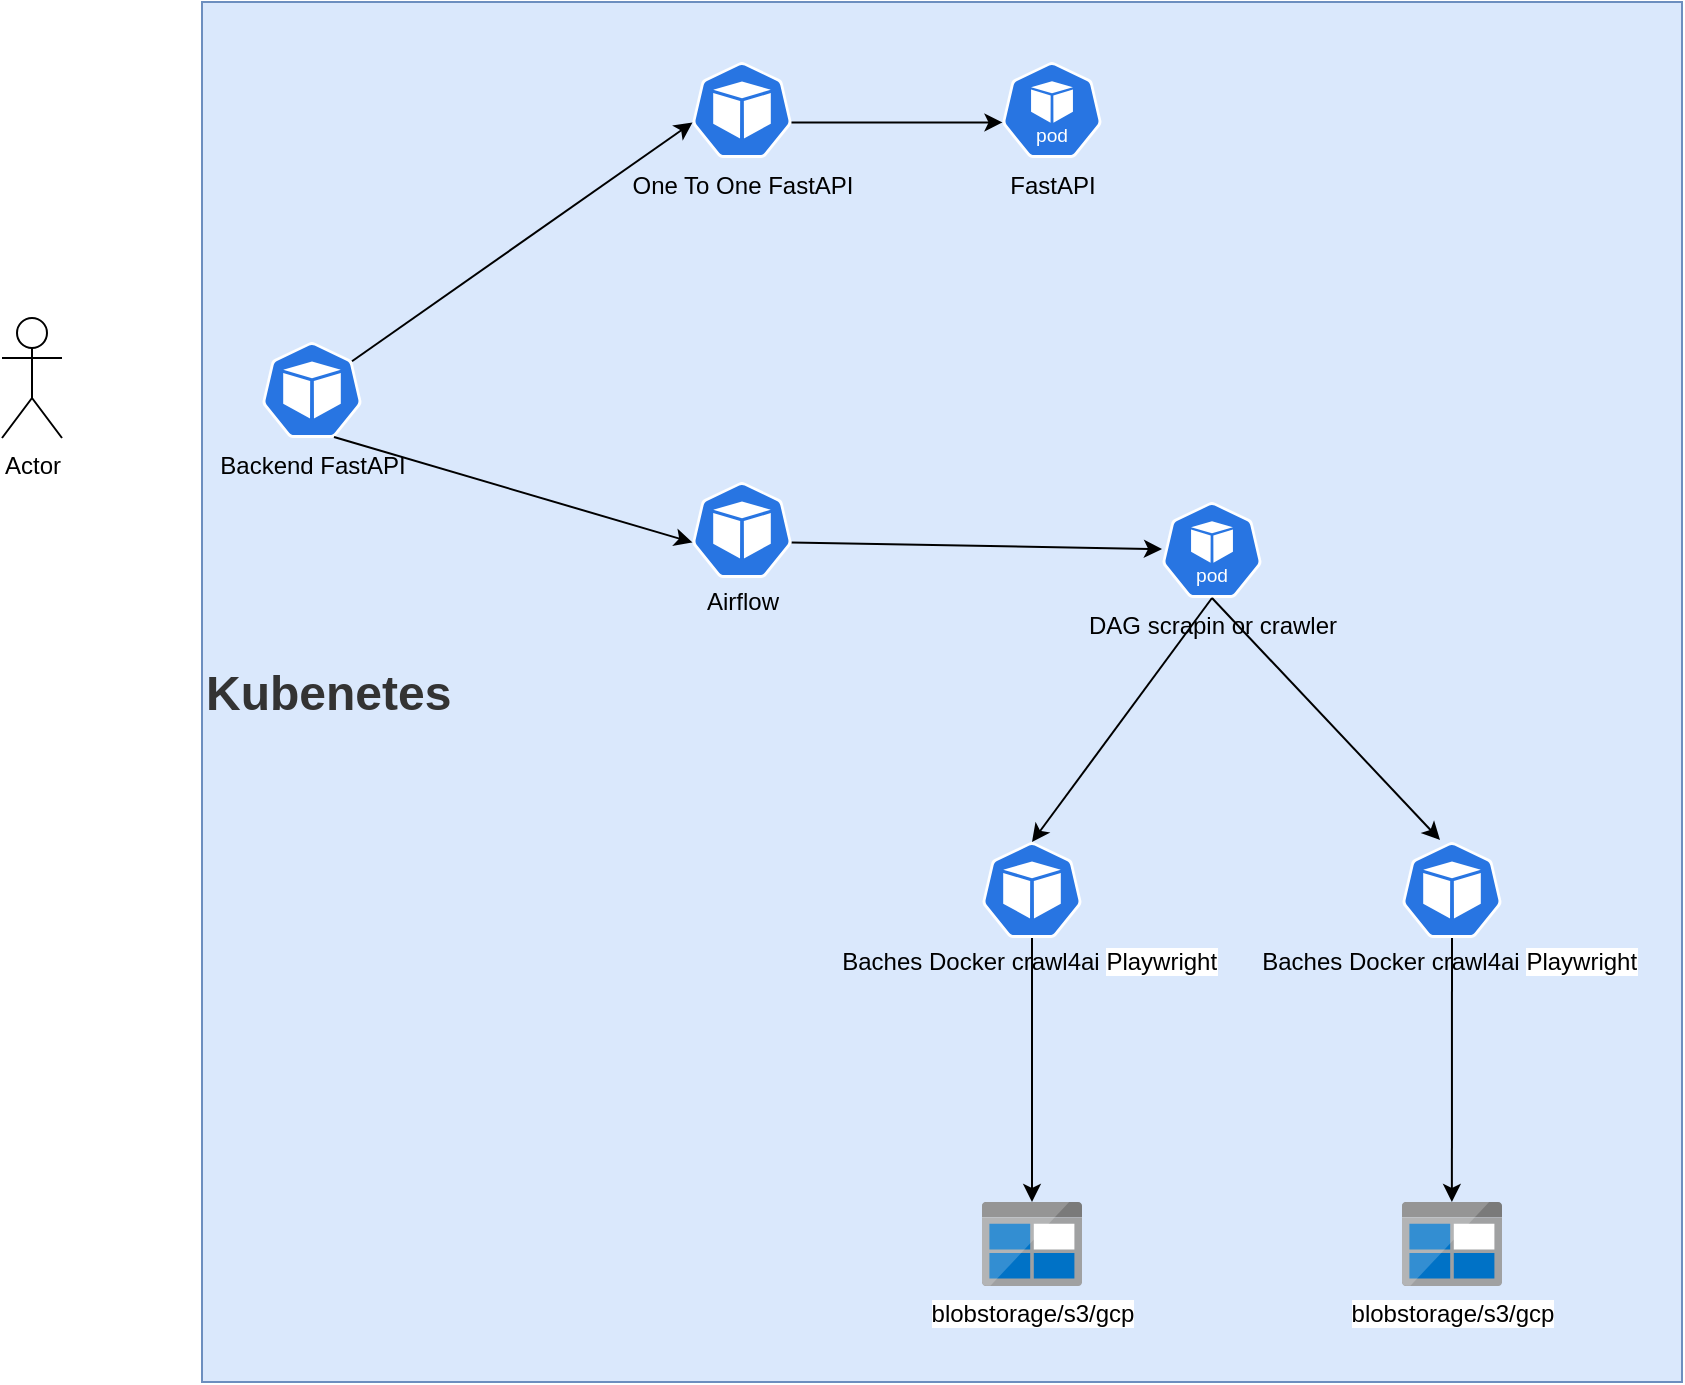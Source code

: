 <mxfile>
    <diagram id="LlUbqy36NeuKvJXh-yB1" name="Page-1">
        <mxGraphModel dx="1086" dy="559" grid="1" gridSize="10" guides="1" tooltips="1" connect="1" arrows="1" fold="1" page="1" pageScale="1" pageWidth="850" pageHeight="1100" math="0" shadow="0">
            <root>
                <mxCell id="0"/>
                <mxCell id="1" parent="0"/>
                <mxCell id="26" value="&lt;h1 style=&quot;padding-top: 1px; margin-top: 16.08px;&quot;&gt;&lt;font style=&quot;color: rgb(51, 51, 51);&quot;&gt;Kubenetes&lt;/font&gt;&lt;/h1&gt;" style="rounded=0;whiteSpace=wrap;html=1;fillColor=#dae8fc;strokeColor=#6c8ebf;align=left;" parent="1" vertex="1">
                    <mxGeometry x="130" y="10" width="740" height="690" as="geometry"/>
                </mxCell>
                <mxCell id="2" value="FastAPI" style="aspect=fixed;sketch=0;html=1;dashed=0;whitespace=wrap;verticalLabelPosition=bottom;verticalAlign=top;fillColor=#2875E2;strokeColor=#ffffff;points=[[0.005,0.63,0],[0.1,0.2,0],[0.9,0.2,0],[0.5,0,0],[0.995,0.63,0],[0.72,0.99,0],[0.5,1,0],[0.28,0.99,0]];shape=mxgraph.kubernetes.icon2;kubernetesLabel=1;prIcon=pod" parent="1" vertex="1">
                    <mxGeometry x="530" y="40" width="50" height="48" as="geometry"/>
                </mxCell>
                <mxCell id="3" value="Backend FastAPI" style="aspect=fixed;sketch=0;html=1;dashed=0;whitespace=wrap;verticalLabelPosition=bottom;verticalAlign=top;fillColor=#2875E2;strokeColor=#ffffff;points=[[0.005,0.63,0],[0.1,0.2,0],[0.9,0.2,0],[0.5,0,0],[0.995,0.63,0],[0.72,0.99,0],[0.5,1,0],[0.28,0.99,0]];shape=mxgraph.kubernetes.icon2;prIcon=pod" parent="1" vertex="1">
                    <mxGeometry x="160" y="180" width="50" height="48" as="geometry"/>
                </mxCell>
                <mxCell id="4" value="Actor" style="shape=umlActor;verticalLabelPosition=bottom;verticalAlign=top;html=1;outlineConnect=0;" parent="1" vertex="1">
                    <mxGeometry x="30" y="168" width="30" height="60" as="geometry"/>
                </mxCell>
                <mxCell id="5" value="One To One FastAPI" style="aspect=fixed;sketch=0;html=1;dashed=0;whitespace=wrap;verticalLabelPosition=bottom;verticalAlign=top;fillColor=#2875E2;strokeColor=#ffffff;points=[[0.005,0.63,0],[0.1,0.2,0],[0.9,0.2,0],[0.5,0,0],[0.995,0.63,0],[0.72,0.99,0],[0.5,1,0],[0.28,0.99,0]];shape=mxgraph.kubernetes.icon2;prIcon=pod" parent="1" vertex="1">
                    <mxGeometry x="375" y="40" width="50" height="48" as="geometry"/>
                </mxCell>
                <mxCell id="22" style="edgeStyle=none;html=1;exitX=0.5;exitY=1;exitDx=0;exitDy=0;exitPerimeter=0;" parent="1" source="6" target="21" edge="1">
                    <mxGeometry relative="1" as="geometry"/>
                </mxCell>
                <mxCell id="6" value="&lt;div style=&quot;line-height: 90%;&quot;&gt;&lt;font face=&quot;Helvetica&quot;&gt;Baches Docker crawl4ai&amp;nbsp;&lt;span style=&quot;text-align: start; text-wrap-mode: wrap; background-color: rgb(255, 255, 255); line-height: 90%;&quot;&gt;Playwright&lt;/span&gt;&amp;nbsp;&lt;/font&gt;&lt;/div&gt;" style="aspect=fixed;sketch=0;html=1;dashed=0;whitespace=wrap;verticalLabelPosition=bottom;verticalAlign=top;fillColor=#2875E2;strokeColor=#ffffff;points=[[0.005,0.63,0],[0.1,0.2,0],[0.9,0.2,0],[0.5,0,0],[0.995,0.63,0],[0.72,0.99,0],[0.5,1,0],[0.28,0.99,0]];shape=mxgraph.kubernetes.icon2;prIcon=pod" parent="1" vertex="1">
                    <mxGeometry x="520" y="430" width="50" height="48" as="geometry"/>
                </mxCell>
                <mxCell id="7" value="DAG scrapin or crawler" style="aspect=fixed;sketch=0;html=1;dashed=0;whitespace=wrap;verticalLabelPosition=bottom;verticalAlign=top;fillColor=#2875E2;strokeColor=#ffffff;points=[[0.005,0.63,0],[0.1,0.2,0],[0.9,0.2,0],[0.5,0,0],[0.995,0.63,0],[0.72,0.99,0],[0.5,1,0],[0.28,0.99,0]];shape=mxgraph.kubernetes.icon2;kubernetesLabel=1;prIcon=pod" parent="1" vertex="1">
                    <mxGeometry x="610" y="260" width="50" height="48" as="geometry"/>
                </mxCell>
                <mxCell id="8" style="edgeStyle=none;html=1;exitX=0.9;exitY=0.2;exitDx=0;exitDy=0;exitPerimeter=0;entryX=0.005;entryY=0.63;entryDx=0;entryDy=0;entryPerimeter=0;" parent="1" source="3" target="5" edge="1">
                    <mxGeometry relative="1" as="geometry"/>
                </mxCell>
                <mxCell id="14" style="edgeStyle=none;html=1;exitX=0.995;exitY=0.63;exitDx=0;exitDy=0;exitPerimeter=0;" parent="1" source="11" target="7" edge="1">
                    <mxGeometry relative="1" as="geometry"/>
                </mxCell>
                <mxCell id="11" value="&lt;div style=&quot;line-height: 90%;&quot;&gt;Airflow&lt;/div&gt;" style="aspect=fixed;sketch=0;html=1;dashed=0;whitespace=wrap;verticalLabelPosition=bottom;verticalAlign=top;fillColor=#2875E2;strokeColor=#ffffff;points=[[0.005,0.63,0],[0.1,0.2,0],[0.9,0.2,0],[0.5,0,0],[0.995,0.63,0],[0.72,0.99,0],[0.5,1,0],[0.28,0.99,0]];shape=mxgraph.kubernetes.icon2;prIcon=pod" parent="1" vertex="1">
                    <mxGeometry x="375" y="250" width="50" height="48" as="geometry"/>
                </mxCell>
                <mxCell id="15" style="edgeStyle=none;html=1;exitX=0.72;exitY=0.99;exitDx=0;exitDy=0;exitPerimeter=0;entryX=0.005;entryY=0.63;entryDx=0;entryDy=0;entryPerimeter=0;" parent="1" source="3" target="11" edge="1">
                    <mxGeometry relative="1" as="geometry"/>
                </mxCell>
                <mxCell id="23" style="edgeStyle=none;html=1;exitX=0.5;exitY=1;exitDx=0;exitDy=0;exitPerimeter=0;" parent="1" source="16" edge="1">
                    <mxGeometry relative="1" as="geometry">
                        <mxPoint x="754.941" y="610" as="targetPoint"/>
                    </mxGeometry>
                </mxCell>
                <mxCell id="16" value="&lt;div style=&quot;line-height: 90%;&quot;&gt;&lt;font face=&quot;Helvetica&quot;&gt;Baches Docker crawl4ai&amp;nbsp;&lt;span style=&quot;text-align: start; text-wrap-mode: wrap; background-color: rgb(255, 255, 255); line-height: 90%;&quot;&gt;Playwright&lt;/span&gt;&amp;nbsp;&lt;/font&gt;&lt;/div&gt;" style="aspect=fixed;sketch=0;html=1;dashed=0;whitespace=wrap;verticalLabelPosition=bottom;verticalAlign=top;fillColor=#2875E2;strokeColor=#ffffff;points=[[0.005,0.63,0],[0.1,0.2,0],[0.9,0.2,0],[0.5,0,0],[0.995,0.63,0],[0.72,0.99,0],[0.5,1,0],[0.28,0.99,0]];shape=mxgraph.kubernetes.icon2;prIcon=pod" parent="1" vertex="1">
                    <mxGeometry x="730" y="430" width="50" height="48" as="geometry"/>
                </mxCell>
                <mxCell id="18" style="edgeStyle=none;html=1;exitX=0.5;exitY=1;exitDx=0;exitDy=0;exitPerimeter=0;entryX=0.5;entryY=0;entryDx=0;entryDy=0;entryPerimeter=0;" parent="1" source="7" target="6" edge="1">
                    <mxGeometry relative="1" as="geometry"/>
                </mxCell>
                <mxCell id="19" style="edgeStyle=none;html=1;exitX=0.5;exitY=1;exitDx=0;exitDy=0;exitPerimeter=0;entryX=0.38;entryY=-0.021;entryDx=0;entryDy=0;entryPerimeter=0;" parent="1" source="7" target="16" edge="1">
                    <mxGeometry relative="1" as="geometry"/>
                </mxCell>
                <mxCell id="20" style="edgeStyle=none;html=1;exitX=0.995;exitY=0.63;exitDx=0;exitDy=0;exitPerimeter=0;entryX=0.005;entryY=0.63;entryDx=0;entryDy=0;entryPerimeter=0;" parent="1" source="5" target="2" edge="1">
                    <mxGeometry relative="1" as="geometry"/>
                </mxCell>
                <mxCell id="21" value="blobstorage/s3/gcp" style="image;sketch=0;aspect=fixed;html=1;points=[];align=center;fontSize=12;image=img/lib/mscae/BlobBlock.svg;" parent="1" vertex="1">
                    <mxGeometry x="520" y="610" width="50" height="42" as="geometry"/>
                </mxCell>
                <mxCell id="24" value="&lt;span style=&quot;color: rgb(0, 0, 0);&quot;&gt;blobstorage/s3/gcp&lt;/span&gt;" style="image;sketch=0;aspect=fixed;html=1;points=[];align=center;fontSize=12;image=img/lib/mscae/BlobBlock.svg;" parent="1" vertex="1">
                    <mxGeometry x="730" y="610" width="50" height="42" as="geometry"/>
                </mxCell>
            </root>
        </mxGraphModel>
    </diagram>
</mxfile>